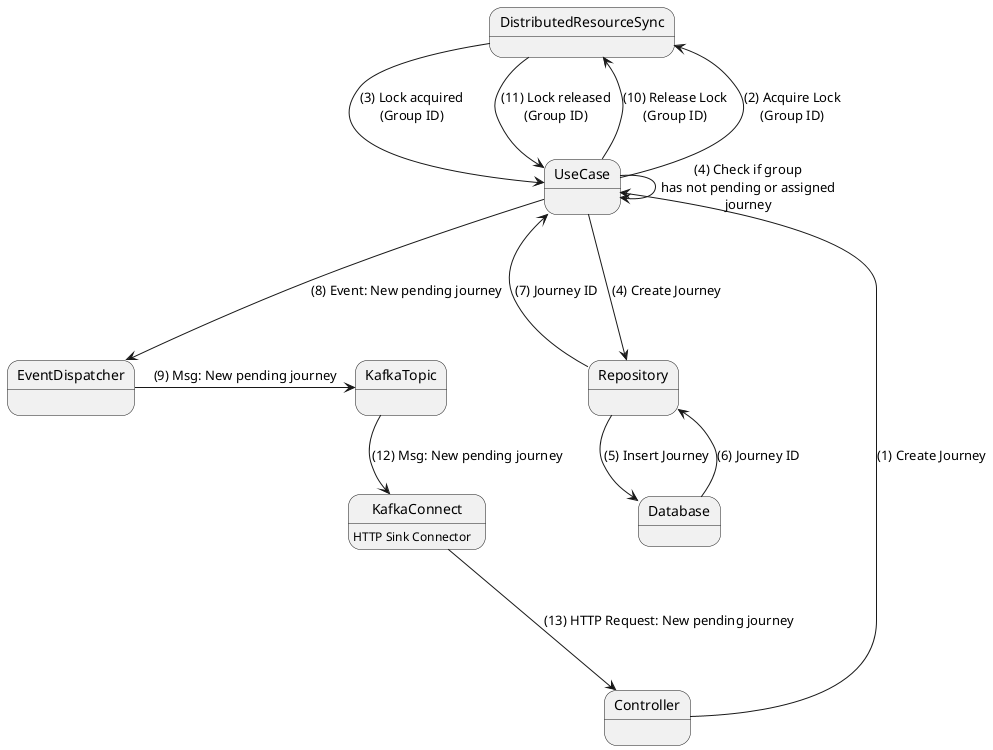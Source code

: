 @startuml journey-creation-flow-using-components

Controller --> UseCase: (1) Create Journey
UseCase --> DistributedResourceSync: (2) Acquire Lock\n(Group ID)
DistributedResourceSync -> UseCase: (3) Lock acquired\n(Group ID)
UseCase --> UseCase: (4) Check if group\nhas not pending or assigned\njourney
UseCase ---> Repository: (4) Create Journey
Repository --> Database: (5) Insert Journey
Database --> Repository: (6) Journey ID
Repository --> UseCase: (7) Journey ID
UseCase ---> EventDispatcher: (8) Event: New pending journey
EventDispatcher -> KafkaTopic: (9) Msg: New pending journey
UseCase -> DistributedResourceSync: (10) Release Lock\n(Group ID)
DistributedResourceSync -> UseCase: (11) Lock released\n(Group ID)
KafkaTopic --> KafkaConnect: (12) Msg: New pending journey
KafkaConnect ---> Controller: (13) HTTP Request: New pending journey

Controller: 
UseCase:
Repository:
EventDispatcher:
KafkaTopic:
KafkaConnect: HTTP Sink Connector

@enduml